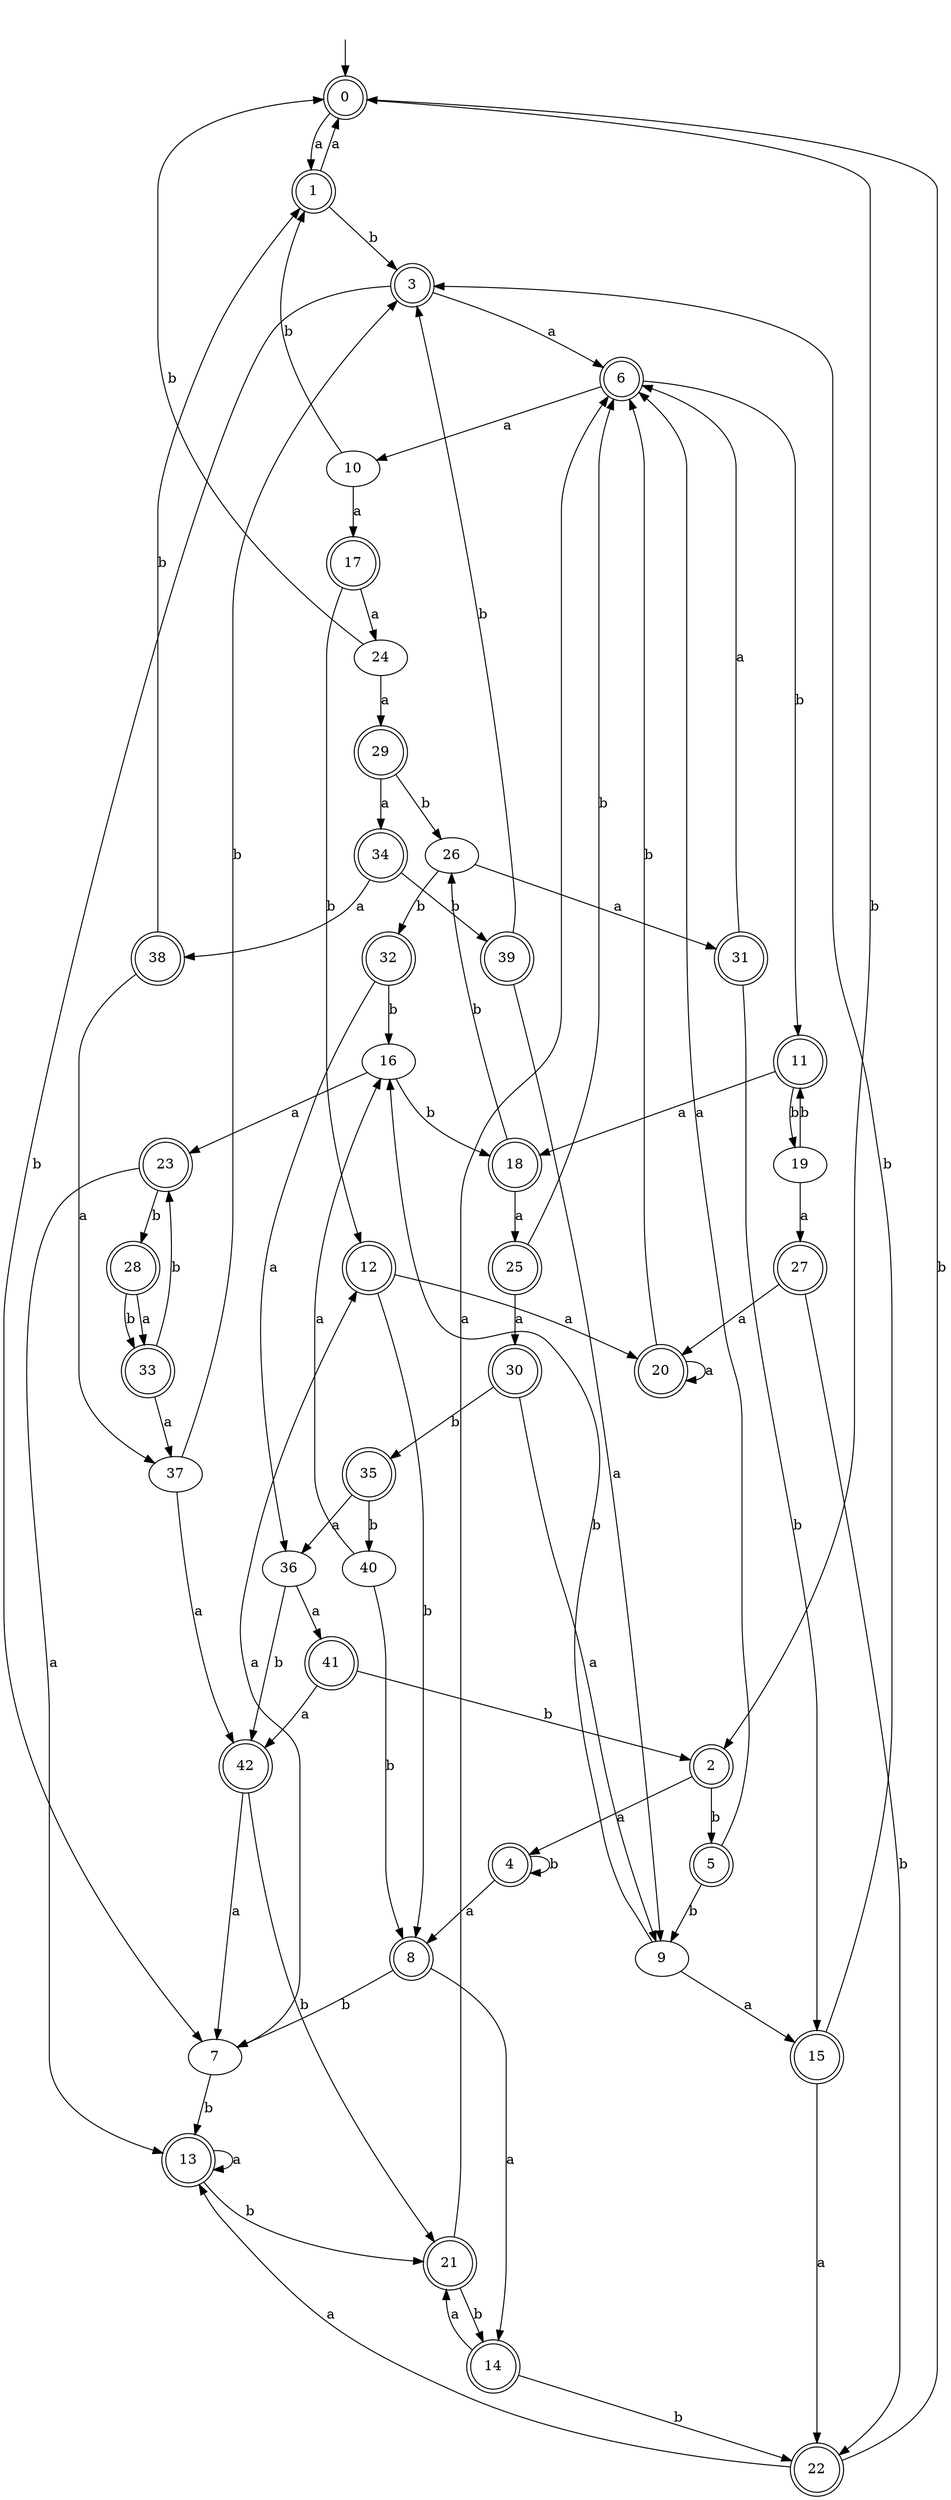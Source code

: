 digraph RandomDFA {
  __start0 [label="", shape=none];
  __start0 -> 0 [label=""];
  0 [shape=circle] [shape=doublecircle]
  0 -> 1 [label="a"]
  0 -> 2 [label="b"]
  1 [shape=doublecircle]
  1 -> 0 [label="a"]
  1 -> 3 [label="b"]
  2 [shape=doublecircle]
  2 -> 4 [label="a"]
  2 -> 5 [label="b"]
  3 [shape=doublecircle]
  3 -> 6 [label="a"]
  3 -> 7 [label="b"]
  4 [shape=doublecircle]
  4 -> 8 [label="a"]
  4 -> 4 [label="b"]
  5 [shape=doublecircle]
  5 -> 6 [label="a"]
  5 -> 9 [label="b"]
  6 [shape=doublecircle]
  6 -> 10 [label="a"]
  6 -> 11 [label="b"]
  7
  7 -> 12 [label="a"]
  7 -> 13 [label="b"]
  8 [shape=doublecircle]
  8 -> 14 [label="a"]
  8 -> 7 [label="b"]
  9
  9 -> 15 [label="a"]
  9 -> 16 [label="b"]
  10
  10 -> 17 [label="a"]
  10 -> 1 [label="b"]
  11 [shape=doublecircle]
  11 -> 18 [label="a"]
  11 -> 19 [label="b"]
  12 [shape=doublecircle]
  12 -> 20 [label="a"]
  12 -> 8 [label="b"]
  13 [shape=doublecircle]
  13 -> 13 [label="a"]
  13 -> 21 [label="b"]
  14 [shape=doublecircle]
  14 -> 21 [label="a"]
  14 -> 22 [label="b"]
  15 [shape=doublecircle]
  15 -> 22 [label="a"]
  15 -> 3 [label="b"]
  16
  16 -> 23 [label="a"]
  16 -> 18 [label="b"]
  17 [shape=doublecircle]
  17 -> 24 [label="a"]
  17 -> 12 [label="b"]
  18 [shape=doublecircle]
  18 -> 25 [label="a"]
  18 -> 26 [label="b"]
  19
  19 -> 27 [label="a"]
  19 -> 11 [label="b"]
  20 [shape=doublecircle]
  20 -> 20 [label="a"]
  20 -> 6 [label="b"]
  21 [shape=doublecircle]
  21 -> 6 [label="a"]
  21 -> 14 [label="b"]
  22 [shape=doublecircle]
  22 -> 13 [label="a"]
  22 -> 0 [label="b"]
  23 [shape=doublecircle]
  23 -> 13 [label="a"]
  23 -> 28 [label="b"]
  24
  24 -> 29 [label="a"]
  24 -> 0 [label="b"]
  25 [shape=doublecircle]
  25 -> 30 [label="a"]
  25 -> 6 [label="b"]
  26
  26 -> 31 [label="a"]
  26 -> 32 [label="b"]
  27 [shape=doublecircle]
  27 -> 20 [label="a"]
  27 -> 22 [label="b"]
  28 [shape=doublecircle]
  28 -> 33 [label="a"]
  28 -> 33 [label="b"]
  29 [shape=doublecircle]
  29 -> 34 [label="a"]
  29 -> 26 [label="b"]
  30 [shape=doublecircle]
  30 -> 9 [label="a"]
  30 -> 35 [label="b"]
  31 [shape=doublecircle]
  31 -> 6 [label="a"]
  31 -> 15 [label="b"]
  32 [shape=doublecircle]
  32 -> 36 [label="a"]
  32 -> 16 [label="b"]
  33 [shape=doublecircle]
  33 -> 37 [label="a"]
  33 -> 23 [label="b"]
  34 [shape=doublecircle]
  34 -> 38 [label="a"]
  34 -> 39 [label="b"]
  35 [shape=doublecircle]
  35 -> 36 [label="a"]
  35 -> 40 [label="b"]
  36
  36 -> 41 [label="a"]
  36 -> 42 [label="b"]
  37
  37 -> 42 [label="a"]
  37 -> 3 [label="b"]
  38 [shape=doublecircle]
  38 -> 37 [label="a"]
  38 -> 1 [label="b"]
  39 [shape=doublecircle]
  39 -> 9 [label="a"]
  39 -> 3 [label="b"]
  40
  40 -> 16 [label="a"]
  40 -> 8 [label="b"]
  41 [shape=doublecircle]
  41 -> 42 [label="a"]
  41 -> 2 [label="b"]
  42 [shape=doublecircle]
  42 -> 7 [label="a"]
  42 -> 21 [label="b"]
}
